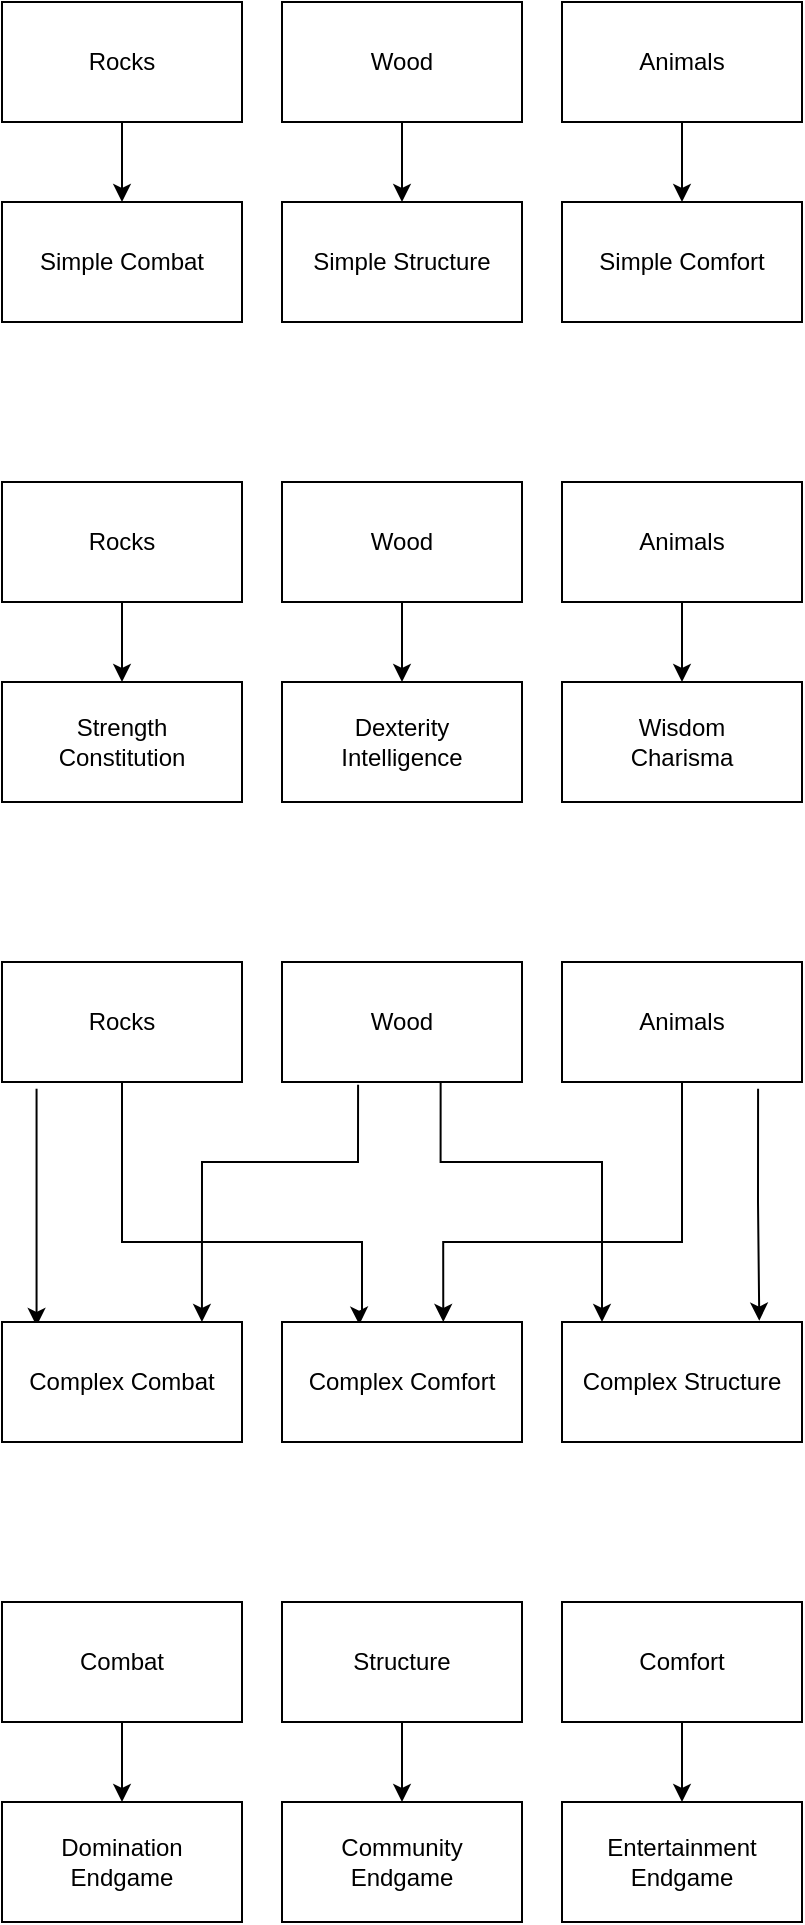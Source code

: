 <mxfile version="28.2.7">
  <diagram id="RX2wViSOqYGbz7y0SRWo" name="Page-1">
    <mxGraphModel dx="1282" dy="917" grid="1" gridSize="10" guides="1" tooltips="1" connect="1" arrows="1" fold="1" page="1" pageScale="1" pageWidth="850" pageHeight="1100" math="0" shadow="0">
      <root>
        <mxCell id="0" />
        <mxCell id="1" parent="0" />
        <mxCell id="8aAnhTS-JQ1UH0RVq10I-6" style="edgeStyle=orthogonalEdgeStyle;rounded=0;orthogonalLoop=1;jettySize=auto;html=1;entryX=0.5;entryY=0;entryDx=0;entryDy=0;" edge="1" parent="1" source="8aAnhTS-JQ1UH0RVq10I-2" target="8aAnhTS-JQ1UH0RVq10I-5">
          <mxGeometry relative="1" as="geometry" />
        </mxCell>
        <mxCell id="8aAnhTS-JQ1UH0RVq10I-2" value="Rocks" style="rounded=0;whiteSpace=wrap;html=1;" vertex="1" parent="1">
          <mxGeometry x="40" y="40" width="120" height="60" as="geometry" />
        </mxCell>
        <mxCell id="8aAnhTS-JQ1UH0RVq10I-15" style="edgeStyle=orthogonalEdgeStyle;rounded=0;orthogonalLoop=1;jettySize=auto;html=1;" edge="1" parent="1" source="8aAnhTS-JQ1UH0RVq10I-3" target="8aAnhTS-JQ1UH0RVq10I-7">
          <mxGeometry relative="1" as="geometry" />
        </mxCell>
        <mxCell id="8aAnhTS-JQ1UH0RVq10I-3" value="Wood" style="rounded=0;whiteSpace=wrap;html=1;" vertex="1" parent="1">
          <mxGeometry x="180" y="40" width="120" height="60" as="geometry" />
        </mxCell>
        <mxCell id="8aAnhTS-JQ1UH0RVq10I-26" style="edgeStyle=orthogonalEdgeStyle;rounded=0;orthogonalLoop=1;jettySize=auto;html=1;entryX=0.5;entryY=0;entryDx=0;entryDy=0;" edge="1" parent="1" source="8aAnhTS-JQ1UH0RVq10I-4" target="8aAnhTS-JQ1UH0RVq10I-16">
          <mxGeometry relative="1" as="geometry" />
        </mxCell>
        <mxCell id="8aAnhTS-JQ1UH0RVq10I-4" value="Animals" style="rounded=0;whiteSpace=wrap;html=1;" vertex="1" parent="1">
          <mxGeometry x="320" y="40" width="120" height="60" as="geometry" />
        </mxCell>
        <mxCell id="8aAnhTS-JQ1UH0RVq10I-5" value="Simple Combat" style="rounded=0;whiteSpace=wrap;html=1;" vertex="1" parent="1">
          <mxGeometry x="40" y="140" width="120" height="60" as="geometry" />
        </mxCell>
        <mxCell id="8aAnhTS-JQ1UH0RVq10I-7" value="Simple Structure" style="rounded=0;whiteSpace=wrap;html=1;" vertex="1" parent="1">
          <mxGeometry x="180" y="140" width="120" height="60" as="geometry" />
        </mxCell>
        <mxCell id="8aAnhTS-JQ1UH0RVq10I-8" style="edgeStyle=orthogonalEdgeStyle;rounded=0;orthogonalLoop=1;jettySize=auto;html=1;entryX=0.144;entryY=0.033;entryDx=0;entryDy=0;exitX=0.144;exitY=1.056;exitDx=0;exitDy=0;exitPerimeter=0;entryPerimeter=0;" edge="1" parent="1" source="8aAnhTS-JQ1UH0RVq10I-9" target="8aAnhTS-JQ1UH0RVq10I-12">
          <mxGeometry relative="1" as="geometry" />
        </mxCell>
        <mxCell id="8aAnhTS-JQ1UH0RVq10I-31" style="edgeStyle=orthogonalEdgeStyle;rounded=0;orthogonalLoop=1;jettySize=auto;html=1;entryX=0.322;entryY=0.022;entryDx=0;entryDy=0;entryPerimeter=0;" edge="1" parent="1" source="8aAnhTS-JQ1UH0RVq10I-9" target="8aAnhTS-JQ1UH0RVq10I-27">
          <mxGeometry relative="1" as="geometry">
            <Array as="points">
              <mxPoint x="100" y="660" />
              <mxPoint x="220" y="660" />
              <mxPoint x="220" y="697" />
              <mxPoint x="219" y="697" />
            </Array>
          </mxGeometry>
        </mxCell>
        <mxCell id="8aAnhTS-JQ1UH0RVq10I-9" value="Rocks" style="rounded=0;whiteSpace=wrap;html=1;" vertex="1" parent="1">
          <mxGeometry x="40" y="520" width="120" height="60" as="geometry" />
        </mxCell>
        <mxCell id="8aAnhTS-JQ1UH0RVq10I-14" style="edgeStyle=orthogonalEdgeStyle;rounded=0;orthogonalLoop=1;jettySize=auto;html=1;entryX=0.833;entryY=0;entryDx=0;entryDy=0;entryPerimeter=0;exitX=0.317;exitY=1.022;exitDx=0;exitDy=0;exitPerimeter=0;" edge="1" parent="1" source="8aAnhTS-JQ1UH0RVq10I-10" target="8aAnhTS-JQ1UH0RVq10I-12">
          <mxGeometry relative="1" as="geometry">
            <Array as="points">
              <mxPoint x="218" y="620" />
              <mxPoint x="140" y="620" />
            </Array>
          </mxGeometry>
        </mxCell>
        <mxCell id="8aAnhTS-JQ1UH0RVq10I-29" style="edgeStyle=orthogonalEdgeStyle;rounded=0;orthogonalLoop=1;jettySize=auto;html=1;exitX=0.661;exitY=0.978;exitDx=0;exitDy=0;exitPerimeter=0;" edge="1" parent="1" source="8aAnhTS-JQ1UH0RVq10I-10">
          <mxGeometry relative="1" as="geometry">
            <mxPoint x="340" y="700" as="targetPoint" />
            <Array as="points">
              <mxPoint x="259" y="620" />
              <mxPoint x="340" y="620" />
            </Array>
          </mxGeometry>
        </mxCell>
        <mxCell id="8aAnhTS-JQ1UH0RVq10I-10" value="Wood" style="rounded=0;whiteSpace=wrap;html=1;" vertex="1" parent="1">
          <mxGeometry x="180" y="520" width="120" height="60" as="geometry" />
        </mxCell>
        <mxCell id="8aAnhTS-JQ1UH0RVq10I-32" style="edgeStyle=orthogonalEdgeStyle;rounded=0;orthogonalLoop=1;jettySize=auto;html=1;entryX=0.672;entryY=0;entryDx=0;entryDy=0;entryPerimeter=0;" edge="1" parent="1" source="8aAnhTS-JQ1UH0RVq10I-11" target="8aAnhTS-JQ1UH0RVq10I-27">
          <mxGeometry relative="1" as="geometry">
            <Array as="points">
              <mxPoint x="380" y="660" />
              <mxPoint x="261" y="660" />
            </Array>
          </mxGeometry>
        </mxCell>
        <mxCell id="8aAnhTS-JQ1UH0RVq10I-11" value="Animals" style="rounded=0;whiteSpace=wrap;html=1;" vertex="1" parent="1">
          <mxGeometry x="320" y="520" width="120" height="60" as="geometry" />
        </mxCell>
        <mxCell id="8aAnhTS-JQ1UH0RVq10I-12" value="Complex Combat" style="rounded=0;whiteSpace=wrap;html=1;" vertex="1" parent="1">
          <mxGeometry x="40" y="700" width="120" height="60" as="geometry" />
        </mxCell>
        <mxCell id="8aAnhTS-JQ1UH0RVq10I-16" value="Simple Comfort" style="rounded=0;whiteSpace=wrap;html=1;" vertex="1" parent="1">
          <mxGeometry x="320" y="140" width="120" height="60" as="geometry" />
        </mxCell>
        <mxCell id="8aAnhTS-JQ1UH0RVq10I-21" style="edgeStyle=orthogonalEdgeStyle;rounded=0;orthogonalLoop=1;jettySize=auto;html=1;entryX=0.5;entryY=0;entryDx=0;entryDy=0;" edge="1" parent="1" source="8aAnhTS-JQ1UH0RVq10I-17" target="8aAnhTS-JQ1UH0RVq10I-20">
          <mxGeometry relative="1" as="geometry" />
        </mxCell>
        <mxCell id="8aAnhTS-JQ1UH0RVq10I-17" value="Rocks" style="rounded=0;whiteSpace=wrap;html=1;" vertex="1" parent="1">
          <mxGeometry x="40" y="280" width="120" height="60" as="geometry" />
        </mxCell>
        <mxCell id="8aAnhTS-JQ1UH0RVq10I-24" style="edgeStyle=orthogonalEdgeStyle;rounded=0;orthogonalLoop=1;jettySize=auto;html=1;" edge="1" parent="1" source="8aAnhTS-JQ1UH0RVq10I-18" target="8aAnhTS-JQ1UH0RVq10I-22">
          <mxGeometry relative="1" as="geometry" />
        </mxCell>
        <mxCell id="8aAnhTS-JQ1UH0RVq10I-18" value="Wood" style="rounded=0;whiteSpace=wrap;html=1;" vertex="1" parent="1">
          <mxGeometry x="180" y="280" width="120" height="60" as="geometry" />
        </mxCell>
        <mxCell id="8aAnhTS-JQ1UH0RVq10I-25" style="edgeStyle=orthogonalEdgeStyle;rounded=0;orthogonalLoop=1;jettySize=auto;html=1;" edge="1" parent="1" source="8aAnhTS-JQ1UH0RVq10I-19" target="8aAnhTS-JQ1UH0RVq10I-23">
          <mxGeometry relative="1" as="geometry" />
        </mxCell>
        <mxCell id="8aAnhTS-JQ1UH0RVq10I-19" value="Animals" style="rounded=0;whiteSpace=wrap;html=1;" vertex="1" parent="1">
          <mxGeometry x="320" y="280" width="120" height="60" as="geometry" />
        </mxCell>
        <mxCell id="8aAnhTS-JQ1UH0RVq10I-20" value="Strength&lt;div&gt;Constitution&lt;/div&gt;" style="rounded=0;whiteSpace=wrap;html=1;" vertex="1" parent="1">
          <mxGeometry x="40" y="380" width="120" height="60" as="geometry" />
        </mxCell>
        <mxCell id="8aAnhTS-JQ1UH0RVq10I-22" value="Dexterity&lt;div&gt;Intelligence&lt;/div&gt;" style="rounded=0;whiteSpace=wrap;html=1;" vertex="1" parent="1">
          <mxGeometry x="180" y="380" width="120" height="60" as="geometry" />
        </mxCell>
        <mxCell id="8aAnhTS-JQ1UH0RVq10I-23" value="Wisdom&lt;div&gt;Charisma&lt;/div&gt;" style="rounded=0;whiteSpace=wrap;html=1;" vertex="1" parent="1">
          <mxGeometry x="320" y="380" width="120" height="60" as="geometry" />
        </mxCell>
        <mxCell id="8aAnhTS-JQ1UH0RVq10I-27" value="Complex Comfort" style="rounded=0;whiteSpace=wrap;html=1;" vertex="1" parent="1">
          <mxGeometry x="180" y="700" width="120" height="60" as="geometry" />
        </mxCell>
        <mxCell id="8aAnhTS-JQ1UH0RVq10I-28" value="Complex Structure" style="rounded=0;whiteSpace=wrap;html=1;" vertex="1" parent="1">
          <mxGeometry x="320" y="700" width="120" height="60" as="geometry" />
        </mxCell>
        <mxCell id="8aAnhTS-JQ1UH0RVq10I-30" style="edgeStyle=orthogonalEdgeStyle;rounded=0;orthogonalLoop=1;jettySize=auto;html=1;entryX=0.822;entryY=-0.011;entryDx=0;entryDy=0;entryPerimeter=0;exitX=0.817;exitY=1.056;exitDx=0;exitDy=0;exitPerimeter=0;" edge="1" parent="1" source="8aAnhTS-JQ1UH0RVq10I-11" target="8aAnhTS-JQ1UH0RVq10I-28">
          <mxGeometry relative="1" as="geometry">
            <mxPoint x="420" y="600" as="sourcePoint" />
          </mxGeometry>
        </mxCell>
        <mxCell id="8aAnhTS-JQ1UH0RVq10I-33" style="edgeStyle=orthogonalEdgeStyle;rounded=0;orthogonalLoop=1;jettySize=auto;html=1;entryX=0.5;entryY=0;entryDx=0;entryDy=0;" edge="1" parent="1" source="8aAnhTS-JQ1UH0RVq10I-34" target="8aAnhTS-JQ1UH0RVq10I-39">
          <mxGeometry relative="1" as="geometry" />
        </mxCell>
        <mxCell id="8aAnhTS-JQ1UH0RVq10I-34" value="Combat" style="rounded=0;whiteSpace=wrap;html=1;" vertex="1" parent="1">
          <mxGeometry x="40" y="840" width="120" height="60" as="geometry" />
        </mxCell>
        <mxCell id="8aAnhTS-JQ1UH0RVq10I-35" style="edgeStyle=orthogonalEdgeStyle;rounded=0;orthogonalLoop=1;jettySize=auto;html=1;" edge="1" parent="1" source="8aAnhTS-JQ1UH0RVq10I-36" target="8aAnhTS-JQ1UH0RVq10I-40">
          <mxGeometry relative="1" as="geometry" />
        </mxCell>
        <mxCell id="8aAnhTS-JQ1UH0RVq10I-36" value="Structure" style="rounded=0;whiteSpace=wrap;html=1;" vertex="1" parent="1">
          <mxGeometry x="180" y="840" width="120" height="60" as="geometry" />
        </mxCell>
        <mxCell id="8aAnhTS-JQ1UH0RVq10I-37" style="edgeStyle=orthogonalEdgeStyle;rounded=0;orthogonalLoop=1;jettySize=auto;html=1;entryX=0.5;entryY=0;entryDx=0;entryDy=0;" edge="1" parent="1" source="8aAnhTS-JQ1UH0RVq10I-38" target="8aAnhTS-JQ1UH0RVq10I-41">
          <mxGeometry relative="1" as="geometry" />
        </mxCell>
        <mxCell id="8aAnhTS-JQ1UH0RVq10I-38" value="Comfort" style="rounded=0;whiteSpace=wrap;html=1;" vertex="1" parent="1">
          <mxGeometry x="320" y="840" width="120" height="60" as="geometry" />
        </mxCell>
        <mxCell id="8aAnhTS-JQ1UH0RVq10I-39" value="Domination&lt;br&gt;Endgame" style="rounded=0;whiteSpace=wrap;html=1;" vertex="1" parent="1">
          <mxGeometry x="40" y="940" width="120" height="60" as="geometry" />
        </mxCell>
        <mxCell id="8aAnhTS-JQ1UH0RVq10I-40" value="Community&lt;br&gt;Endgame" style="rounded=0;whiteSpace=wrap;html=1;" vertex="1" parent="1">
          <mxGeometry x="180" y="940" width="120" height="60" as="geometry" />
        </mxCell>
        <mxCell id="8aAnhTS-JQ1UH0RVq10I-41" value="Entertainment&lt;br&gt;Endgame" style="rounded=0;whiteSpace=wrap;html=1;" vertex="1" parent="1">
          <mxGeometry x="320" y="940" width="120" height="60" as="geometry" />
        </mxCell>
      </root>
    </mxGraphModel>
  </diagram>
</mxfile>
